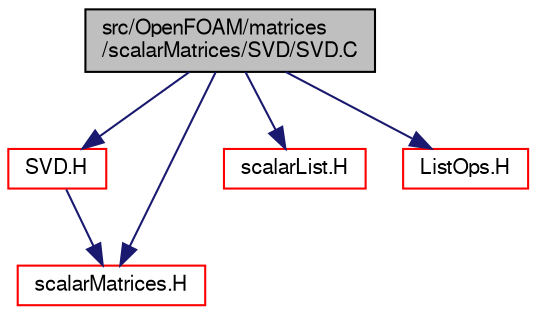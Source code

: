 digraph "src/OpenFOAM/matrices/scalarMatrices/SVD/SVD.C"
{
  bgcolor="transparent";
  edge [fontname="FreeSans",fontsize="10",labelfontname="FreeSans",labelfontsize="10"];
  node [fontname="FreeSans",fontsize="10",shape=record];
  Node1 [label="src/OpenFOAM/matrices\l/scalarMatrices/SVD/SVD.C",height=0.2,width=0.4,color="black", fillcolor="grey75", style="filled" fontcolor="black"];
  Node1 -> Node2 [color="midnightblue",fontsize="10",style="solid",fontname="FreeSans"];
  Node2 [label="SVD.H",height=0.2,width=0.4,color="red",URL="$a07970.html"];
  Node2 -> Node3 [color="midnightblue",fontsize="10",style="solid",fontname="FreeSans"];
  Node3 [label="scalarMatrices.H",height=0.2,width=0.4,color="red",URL="$a07967.html"];
  Node1 -> Node4 [color="midnightblue",fontsize="10",style="solid",fontname="FreeSans"];
  Node4 [label="scalarList.H",height=0.2,width=0.4,color="red",URL="$a08477.html"];
  Node1 -> Node3 [color="midnightblue",fontsize="10",style="solid",fontname="FreeSans"];
  Node1 -> Node5 [color="midnightblue",fontsize="10",style="solid",fontname="FreeSans"];
  Node5 [label="ListOps.H",height=0.2,width=0.4,color="red",URL="$a07186.html",tooltip="Various functions to operate on Lists. "];
}
